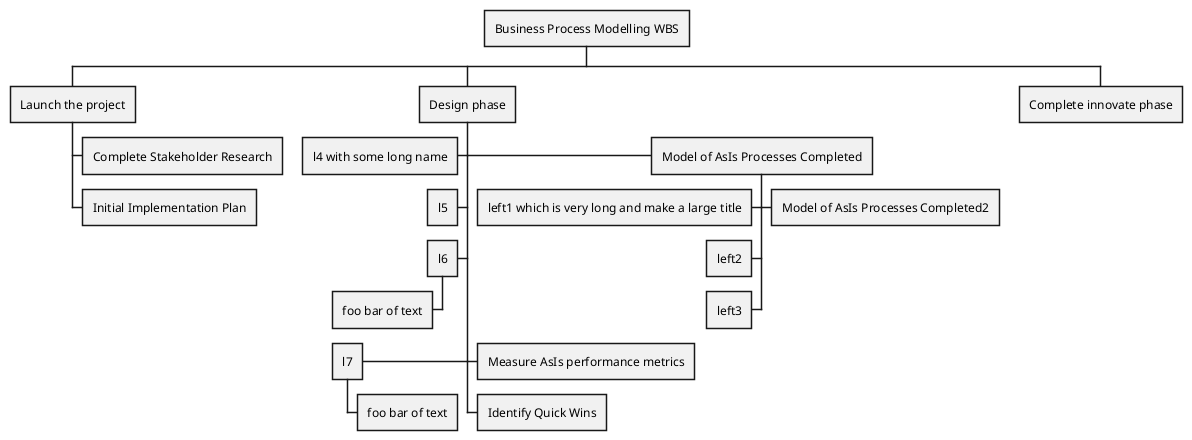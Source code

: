 {
  "sha1": "94pdji0vu33he8z5qh2scw5d1y26i1y",
  "insertion": {
    "when": "2024-05-30T20:48:21.606Z",
    "user": "plantuml@gmail.com"
  }
}
@startwbs
* Business Process Modelling WBS
** Launch the project
*** Complete Stakeholder Research
*** Initial Implementation Plan
** Design phase
***< l4 with some long name
***< l5
***< l6
****< foo bar of text
***< l7
****> foo bar of text
*** Model of AsIs Processes Completed
****< left1 which is very long and make a large title
****< left2
****< left3
****> Model of AsIs Processes Completed2
*** Measure AsIs performance metrics
*** Identify Quick Wins
** Complete innovate phase
@endwbs
